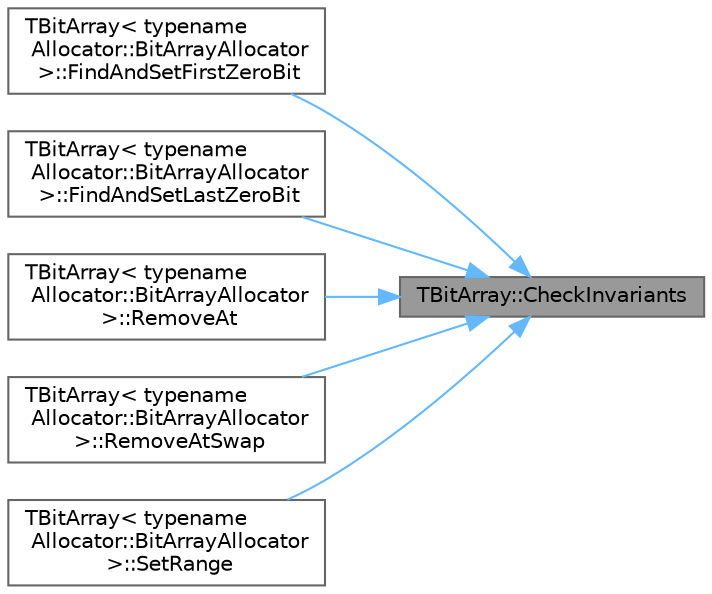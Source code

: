 digraph "TBitArray::CheckInvariants"
{
 // INTERACTIVE_SVG=YES
 // LATEX_PDF_SIZE
  bgcolor="transparent";
  edge [fontname=Helvetica,fontsize=10,labelfontname=Helvetica,labelfontsize=10];
  node [fontname=Helvetica,fontsize=10,shape=box,height=0.2,width=0.4];
  rankdir="RL";
  Node1 [id="Node000001",label="TBitArray::CheckInvariants",height=0.2,width=0.4,color="gray40", fillcolor="grey60", style="filled", fontcolor="black",tooltip="Checks the invariants of this class."];
  Node1 -> Node2 [id="edge1_Node000001_Node000002",dir="back",color="steelblue1",style="solid",tooltip=" "];
  Node2 [id="Node000002",label="TBitArray\< typename\l Allocator::BitArrayAllocator\l \>::FindAndSetFirstZeroBit",height=0.2,width=0.4,color="grey40", fillcolor="white", style="filled",URL="$d5/d67/classTBitArray.html#a4590764b3db45e761999a9b17e646757",tooltip=" "];
  Node1 -> Node3 [id="edge2_Node000001_Node000003",dir="back",color="steelblue1",style="solid",tooltip=" "];
  Node3 [id="Node000003",label="TBitArray\< typename\l Allocator::BitArrayAllocator\l \>::FindAndSetLastZeroBit",height=0.2,width=0.4,color="grey40", fillcolor="white", style="filled",URL="$d5/d67/classTBitArray.html#a45f2c090a348501b1a316dd873c01142",tooltip=" "];
  Node1 -> Node4 [id="edge3_Node000001_Node000004",dir="back",color="steelblue1",style="solid",tooltip=" "];
  Node4 [id="Node000004",label="TBitArray\< typename\l Allocator::BitArrayAllocator\l \>::RemoveAt",height=0.2,width=0.4,color="grey40", fillcolor="white", style="filled",URL="$d5/d67/classTBitArray.html#aef75b7c717e64e7ced93b89f4511d7e4",tooltip=" "];
  Node1 -> Node5 [id="edge4_Node000001_Node000005",dir="back",color="steelblue1",style="solid",tooltip=" "];
  Node5 [id="Node000005",label="TBitArray\< typename\l Allocator::BitArrayAllocator\l \>::RemoveAtSwap",height=0.2,width=0.4,color="grey40", fillcolor="white", style="filled",URL="$d5/d67/classTBitArray.html#ab002aaedbb1cac70f56818c9f236d3f1",tooltip=" "];
  Node1 -> Node6 [id="edge5_Node000001_Node000006",dir="back",color="steelblue1",style="solid",tooltip=" "];
  Node6 [id="Node000006",label="TBitArray\< typename\l Allocator::BitArrayAllocator\l \>::SetRange",height=0.2,width=0.4,color="grey40", fillcolor="white", style="filled",URL="$d5/d67/classTBitArray.html#a79026ef6f5417e6f73e79af3083450b3",tooltip=" "];
}
